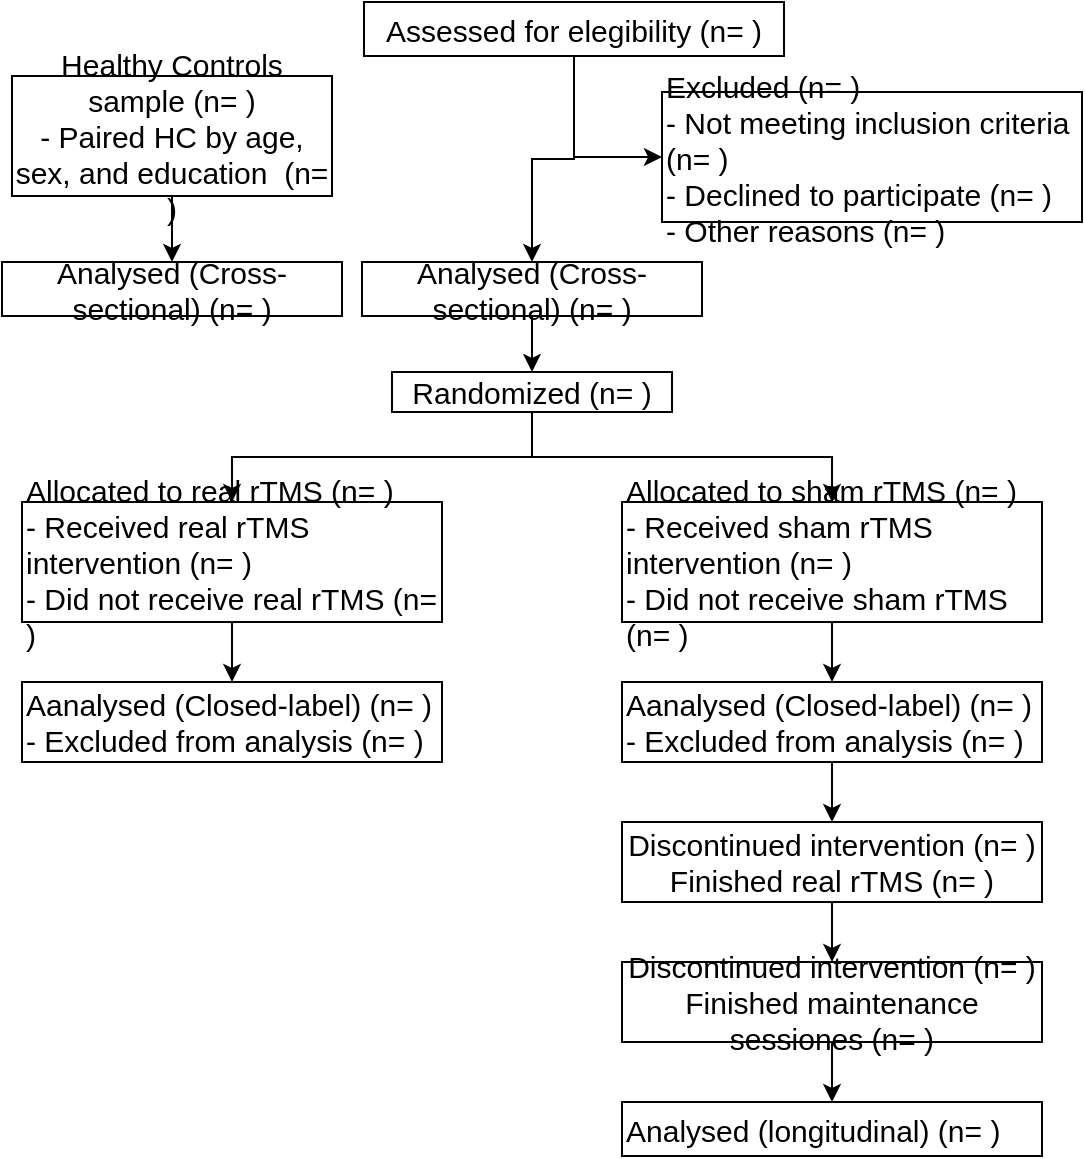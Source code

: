 <mxfile pages="1" version="11.1.5" type="github"><diagram id="WCmoovKckkK8-KkLrJQe" name="Page-1"><mxGraphModel dx="1422" dy="822" grid="1" gridSize="10" guides="1" tooltips="1" connect="1" arrows="1" fold="1" page="1" pageScale="1" pageWidth="850" pageHeight="1100" math="0" shadow="0"><root><mxCell id="0"/><mxCell id="1" parent="0"/><mxCell id="HB8jNzePgzjmBR3Wgkgj-1" value="&lt;font style=&quot;font-size: 15px&quot;&gt;Assessed for elegibility (n= )&lt;/font&gt;" style="rounded=0;whiteSpace=wrap;html=1;rotation=0;" parent="1" vertex="1"><mxGeometry x="360" y="35" width="210" height="27" as="geometry"/></mxCell><mxCell id="HB8jNzePgzjmBR3Wgkgj-6" value="&lt;div style=&quot;font-size: 15px&quot; align=&quot;left&quot;&gt;&lt;font style=&quot;font-size: 15px&quot;&gt;Excluded (n= )&lt;br&gt;- Not meeting inclusion criteria (n= )&lt;br&gt;- Declined to participate (n= )&lt;br&gt;- Other reasons (n= )&lt;/font&gt;&lt;/div&gt;" style="rounded=0;whiteSpace=wrap;html=1;align=left;container=1;rotation=0;" parent="1" vertex="1" collapsed="1"><mxGeometry x="509" y="80" width="210" height="65" as="geometry"><mxRectangle x="400" y="80" width="190" height="56" as="alternateBounds"/></mxGeometry></mxCell><mxCell id="HB8jNzePgzjmBR3Wgkgj-7" value="" style="edgeStyle=orthogonalEdgeStyle;rounded=0;orthogonalLoop=1;jettySize=auto;html=1;exitX=0.5;exitY=1;exitDx=0;exitDy=0;entryX=0;entryY=0.5;entryDx=0;entryDy=0;" parent="1" source="HB8jNzePgzjmBR3Wgkgj-1" target="HB8jNzePgzjmBR3Wgkgj-6" edge="1"><mxGeometry relative="1" as="geometry"/></mxCell><mxCell id="sRWXhoOYLkrZEvFtPLJc-5" style="edgeStyle=orthogonalEdgeStyle;rounded=0;orthogonalLoop=1;jettySize=auto;html=1;" parent="1" source="HB8jNzePgzjmBR3Wgkgj-2" target="sRWXhoOYLkrZEvFtPLJc-1" edge="1"><mxGeometry relative="1" as="geometry"/></mxCell><mxCell id="sRWXhoOYLkrZEvFtPLJc-6" style="edgeStyle=orthogonalEdgeStyle;rounded=0;orthogonalLoop=1;jettySize=auto;html=1;exitX=0.5;exitY=1;exitDx=0;exitDy=0;" parent="1" source="HB8jNzePgzjmBR3Wgkgj-2" target="sRWXhoOYLkrZEvFtPLJc-2" edge="1"><mxGeometry relative="1" as="geometry"/></mxCell><mxCell id="HB8jNzePgzjmBR3Wgkgj-2" value="&lt;font style=&quot;font-size: 15px&quot;&gt;Randomized (n= )&lt;/font&gt;" style="rounded=0;whiteSpace=wrap;html=1;rotation=0;" parent="1" vertex="1"><mxGeometry x="374" y="220" width="140" height="20" as="geometry"/></mxCell><mxCell id="HB8jNzePgzjmBR3Wgkgj-3" value="" style="edgeStyle=orthogonalEdgeStyle;rounded=0;orthogonalLoop=1;jettySize=auto;html=1;exitX=0.5;exitY=1;exitDx=0;exitDy=0;entryX=0.5;entryY=0;entryDx=0;entryDy=0;" parent="1" source="HB8jNzePgzjmBR3Wgkgj-1" target="sRWXhoOYLkrZEvFtPLJc-14" edge="1"><mxGeometry relative="1" as="geometry"><mxPoint x="444" y="150" as="targetPoint"/></mxGeometry></mxCell><mxCell id="sRWXhoOYLkrZEvFtPLJc-22" style="edgeStyle=orthogonalEdgeStyle;rounded=0;orthogonalLoop=1;jettySize=auto;html=1;entryX=0.5;entryY=0;entryDx=0;entryDy=0;" parent="1" source="sRWXhoOYLkrZEvFtPLJc-1" target="sRWXhoOYLkrZEvFtPLJc-21" edge="1"><mxGeometry relative="1" as="geometry"><mxPoint x="304" y="460" as="targetPoint"/></mxGeometry></mxCell><mxCell id="sRWXhoOYLkrZEvFtPLJc-1" value="&lt;div style=&quot;font-size: 15px&quot; align=&quot;left&quot;&gt;&lt;font style=&quot;font-size: 15px&quot;&gt;Allocated to real rTMS (n= )&lt;br&gt;- Received real rTMS intervention (n= )&lt;br&gt;- Did not receive real rTMS (n= )&lt;br&gt;&lt;/font&gt;&lt;/div&gt;" style="rounded=0;whiteSpace=wrap;html=1;align=left;rotation=0;" parent="1" vertex="1"><mxGeometry x="189" y="285" width="210" height="60" as="geometry"/></mxCell><mxCell id="sRWXhoOYLkrZEvFtPLJc-26" value="" style="edgeStyle=orthogonalEdgeStyle;rounded=0;orthogonalLoop=1;jettySize=auto;html=1;entryX=0.5;entryY=0;entryDx=0;entryDy=0;" parent="1" source="sRWXhoOYLkrZEvFtPLJc-2" target="sRWXhoOYLkrZEvFtPLJc-19" edge="1"><mxGeometry relative="1" as="geometry"><mxPoint x="649" y="465" as="targetPoint"/></mxGeometry></mxCell><mxCell id="sRWXhoOYLkrZEvFtPLJc-2" value="&lt;div style=&quot;font-size: 15px&quot; align=&quot;left&quot;&gt;&lt;font style=&quot;font-size: 15px&quot;&gt;Allocated to sham rTMS (n= )&lt;br&gt;- Received sham rTMS intervention (n= )&lt;br&gt;- Did not receive sham rTMS (n= )&lt;br&gt;&lt;/font&gt;&lt;/div&gt;" style="rounded=0;whiteSpace=wrap;html=1;align=left;rotation=0;" parent="1" vertex="1"><mxGeometry x="489" y="285" width="210" height="60" as="geometry"/></mxCell><mxCell id="sRWXhoOYLkrZEvFtPLJc-24" value="" style="edgeStyle=orthogonalEdgeStyle;rounded=0;orthogonalLoop=1;jettySize=auto;html=1;" parent="1" source="sRWXhoOYLkrZEvFtPLJc-19" target="sRWXhoOYLkrZEvFtPLJc-11" edge="1"><mxGeometry relative="1" as="geometry"/></mxCell><mxCell id="sRWXhoOYLkrZEvFtPLJc-19" value="&lt;div style=&quot;font-size: 15px&quot; align=&quot;left&quot;&gt;&lt;font style=&quot;font-size: 15px&quot;&gt;Aanalysed (Closed-label) (n= )&lt;/font&gt;&lt;/div&gt;&lt;div style=&quot;font-size: 15px&quot; align=&quot;left&quot;&gt;&lt;font style=&quot;font-size: 15px&quot;&gt;- Excluded from analysis (n= )&lt;br&gt;&lt;/font&gt;&lt;/div&gt;" style="rounded=0;whiteSpace=wrap;html=1;align=left;rotation=0;" parent="1" vertex="1"><mxGeometry x="489" y="375" width="210" height="40" as="geometry"/></mxCell><mxCell id="sRWXhoOYLkrZEvFtPLJc-29" value="" style="edgeStyle=orthogonalEdgeStyle;rounded=0;orthogonalLoop=1;jettySize=auto;html=1;" parent="1" source="sRWXhoOYLkrZEvFtPLJc-11" target="sRWXhoOYLkrZEvFtPLJc-28" edge="1"><mxGeometry relative="1" as="geometry"/></mxCell><mxCell id="sRWXhoOYLkrZEvFtPLJc-11" value="&lt;div style=&quot;font-size: 15px&quot; align=&quot;center&quot;&gt;&lt;font style=&quot;font-size: 15px&quot;&gt;Discontinued intervention (n= )&lt;/font&gt;&lt;/div&gt;&lt;div style=&quot;font-size: 15px&quot; align=&quot;center&quot;&gt;&lt;font style=&quot;font-size: 15px&quot;&gt;Finished real rTMS (n= )&lt;br&gt;&lt;/font&gt;&lt;/div&gt;" style="rounded=0;whiteSpace=wrap;html=1;align=center;rotation=0;" parent="1" vertex="1"><mxGeometry x="489" y="445" width="210" height="40" as="geometry"/></mxCell><mxCell id="sRWXhoOYLkrZEvFtPLJc-36" style="edgeStyle=orthogonalEdgeStyle;rounded=0;orthogonalLoop=1;jettySize=auto;html=1;" parent="1" source="sRWXhoOYLkrZEvFtPLJc-4" target="sRWXhoOYLkrZEvFtPLJc-15" edge="1"><mxGeometry relative="1" as="geometry"/></mxCell><mxCell id="sRWXhoOYLkrZEvFtPLJc-4" value="&lt;div style=&quot;font-size: 15px&quot; align=&quot;center&quot;&gt;&lt;font style=&quot;font-size: 15px&quot;&gt;Healthy Controls sample (n= )&lt;br&gt;- Paired HC by age, sex, and education&amp;nbsp; (n= )&lt;br&gt;&lt;/font&gt;&lt;/div&gt;" style="rounded=0;whiteSpace=wrap;html=1;align=center;rotation=0;" parent="1" vertex="1"><mxGeometry x="184" y="72" width="160" height="60" as="geometry"/></mxCell><mxCell id="sRWXhoOYLkrZEvFtPLJc-15" value="&lt;div style=&quot;font-size: 15px&quot; align=&quot;center&quot;&gt;&lt;font style=&quot;font-size: 15px&quot;&gt;Analysed (Cross-sectional) (n= )&lt;br&gt;&lt;/font&gt;&lt;/div&gt;" style="rounded=0;whiteSpace=wrap;html=1;align=center;rotation=0;" parent="1" vertex="1"><mxGeometry x="179" y="165" width="170" height="27" as="geometry"/></mxCell><mxCell id="sRWXhoOYLkrZEvFtPLJc-18" style="edgeStyle=orthogonalEdgeStyle;rounded=0;orthogonalLoop=1;jettySize=auto;html=1;entryX=0.5;entryY=0;entryDx=0;entryDy=0;" parent="1" source="sRWXhoOYLkrZEvFtPLJc-14" target="HB8jNzePgzjmBR3Wgkgj-2" edge="1"><mxGeometry relative="1" as="geometry"/></mxCell><mxCell id="sRWXhoOYLkrZEvFtPLJc-14" value="&lt;font style=&quot;font-size: 15px&quot;&gt;Analysed (Cross-sectional) (n= )&lt;/font&gt;" style="rounded=0;whiteSpace=wrap;html=1;rotation=0;" parent="1" vertex="1"><mxGeometry x="359" y="165" width="170" height="27" as="geometry"/></mxCell><mxCell id="sRWXhoOYLkrZEvFtPLJc-21" value="&lt;div style=&quot;font-size: 15px&quot; align=&quot;left&quot;&gt;&lt;font style=&quot;font-size: 15px&quot;&gt;Aanalysed (Closed-label) (n= )&lt;/font&gt;&lt;/div&gt;&lt;div style=&quot;font-size: 15px&quot; align=&quot;left&quot;&gt;&lt;font style=&quot;font-size: 15px&quot;&gt;- Excluded from analysis (n= )&lt;br&gt;&lt;/font&gt;&lt;/div&gt;" style="rounded=0;whiteSpace=wrap;html=1;align=left;rotation=0;" parent="1" vertex="1"><mxGeometry x="189" y="375" width="210" height="40" as="geometry"/></mxCell><mxCell id="sRWXhoOYLkrZEvFtPLJc-31" value="" style="edgeStyle=orthogonalEdgeStyle;rounded=0;orthogonalLoop=1;jettySize=auto;html=1;" parent="1" source="sRWXhoOYLkrZEvFtPLJc-28" target="sRWXhoOYLkrZEvFtPLJc-30" edge="1"><mxGeometry relative="1" as="geometry"/></mxCell><mxCell id="sRWXhoOYLkrZEvFtPLJc-28" value="&lt;div style=&quot;font-size: 15px&quot; align=&quot;center&quot;&gt;&lt;font style=&quot;font-size: 15px&quot;&gt;Discontinued intervention (n= )&lt;/font&gt;&lt;/div&gt;&lt;div style=&quot;font-size: 15px&quot; align=&quot;center&quot;&gt;&lt;font style=&quot;font-size: 15px&quot;&gt;Finished maintenance sessiones (n= )&lt;br&gt;&lt;/font&gt;&lt;/div&gt;" style="rounded=0;whiteSpace=wrap;html=1;align=center;rotation=0;" parent="1" vertex="1"><mxGeometry x="489" y="515" width="210" height="40" as="geometry"/></mxCell><mxCell id="sRWXhoOYLkrZEvFtPLJc-30" value="&lt;div style=&quot;font-size: 15px&quot;&gt;Analysed (longitudinal) (n= )&lt;br&gt;&lt;/div&gt;" style="rounded=0;whiteSpace=wrap;html=1;align=left;rotation=0;" parent="1" vertex="1"><mxGeometry x="489" y="585" width="210" height="27" as="geometry"/></mxCell></root></mxGraphModel></diagram></mxfile>